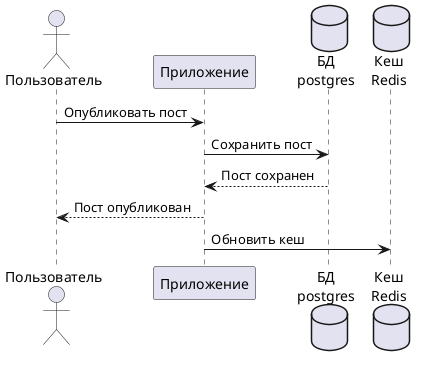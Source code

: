 @startuml

actor Пользователь as user
participant Приложение as app
database "БД\npostgres" as db
database "Кеш\nRedis" as loc


user -> app: Опубликовать пост
app -> db: Сохранить пост
db --> app: Пост сохранен
app --> user: Пост опубликован 
app -> loc: Обновить кеш

@enduml
